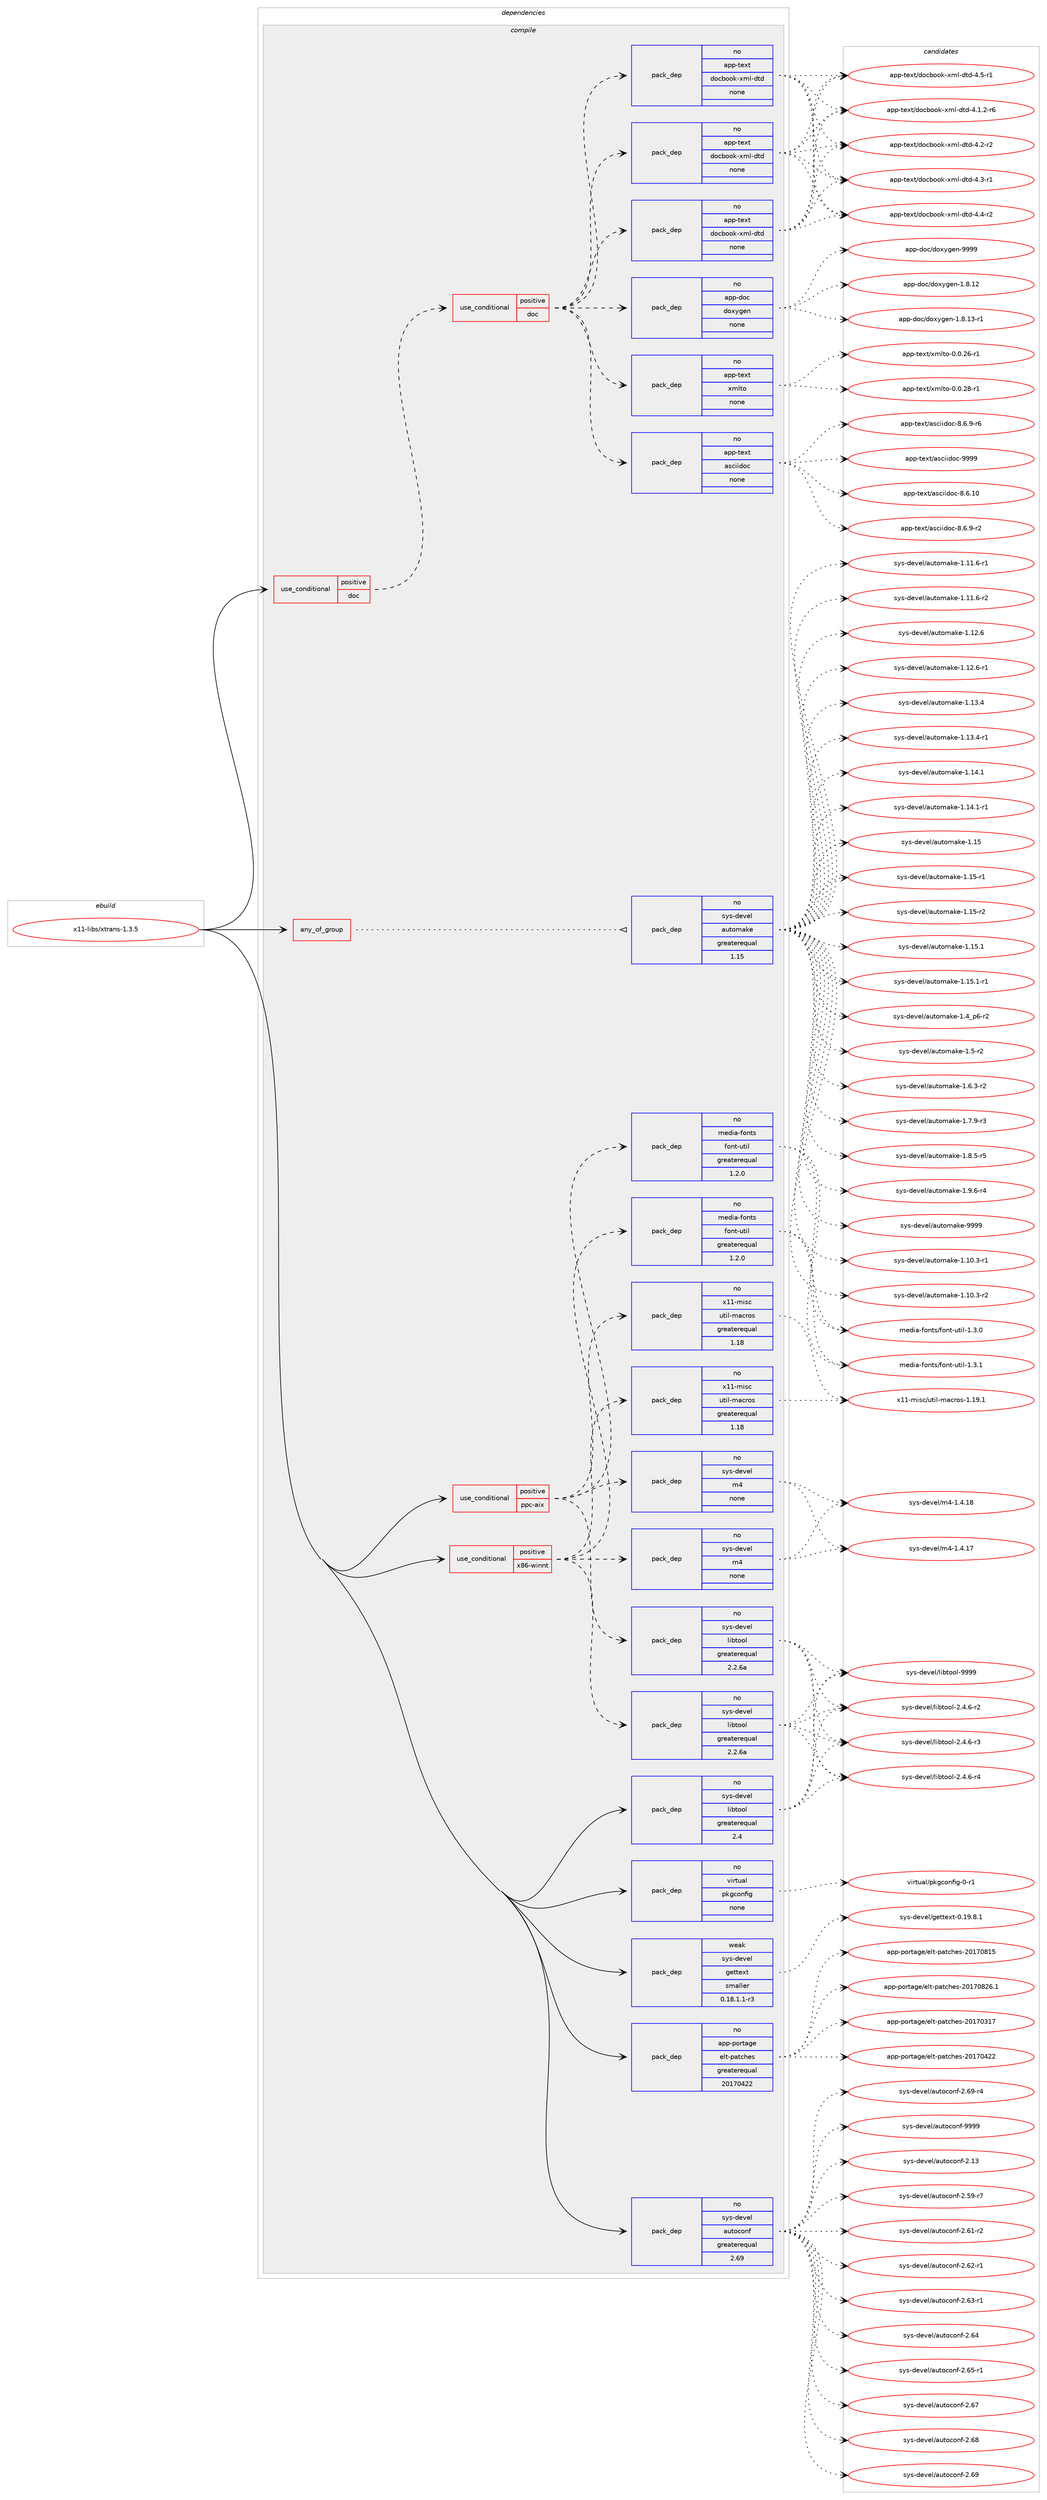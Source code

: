 digraph prolog {

# *************
# Graph options
# *************

newrank=true;
concentrate=true;
compound=true;
graph [rankdir=LR,fontname=Helvetica,fontsize=10,ranksep=1.5];#, ranksep=2.5, nodesep=0.2];
edge  [arrowhead=vee];
node  [fontname=Helvetica,fontsize=10];

# **********
# The ebuild
# **********

subgraph cluster_leftcol {
color=gray;
rank=same;
label=<<i>ebuild</i>>;
id [label="x11-libs/xtrans-1.3.5", color=red, width=4, href="../x11-libs/xtrans-1.3.5.svg"];
}

# ****************
# The dependencies
# ****************

subgraph cluster_midcol {
color=gray;
label=<<i>dependencies</i>>;
subgraph cluster_compile {
fillcolor="#eeeeee";
style=filled;
label=<<i>compile</i>>;
subgraph any9430 {
dependency521445 [label=<<TABLE BORDER="0" CELLBORDER="1" CELLSPACING="0" CELLPADDING="4"><TR><TD CELLPADDING="10">any_of_group</TD></TR></TABLE>>, shape=none, color=red];subgraph pack388666 {
dependency521446 [label=<<TABLE BORDER="0" CELLBORDER="1" CELLSPACING="0" CELLPADDING="4" WIDTH="220"><TR><TD ROWSPAN="6" CELLPADDING="30">pack_dep</TD></TR><TR><TD WIDTH="110">no</TD></TR><TR><TD>sys-devel</TD></TR><TR><TD>automake</TD></TR><TR><TD>greaterequal</TD></TR><TR><TD>1.15</TD></TR></TABLE>>, shape=none, color=blue];
}
dependency521445:e -> dependency521446:w [weight=20,style="dotted",arrowhead="oinv"];
}
id:e -> dependency521445:w [weight=20,style="solid",arrowhead="vee"];
subgraph cond123006 {
dependency521447 [label=<<TABLE BORDER="0" CELLBORDER="1" CELLSPACING="0" CELLPADDING="4"><TR><TD ROWSPAN="3" CELLPADDING="10">use_conditional</TD></TR><TR><TD>positive</TD></TR><TR><TD>doc</TD></TR></TABLE>>, shape=none, color=red];
subgraph cond123007 {
dependency521448 [label=<<TABLE BORDER="0" CELLBORDER="1" CELLSPACING="0" CELLPADDING="4"><TR><TD ROWSPAN="3" CELLPADDING="10">use_conditional</TD></TR><TR><TD>positive</TD></TR><TR><TD>doc</TD></TR></TABLE>>, shape=none, color=red];
subgraph pack388667 {
dependency521449 [label=<<TABLE BORDER="0" CELLBORDER="1" CELLSPACING="0" CELLPADDING="4" WIDTH="220"><TR><TD ROWSPAN="6" CELLPADDING="30">pack_dep</TD></TR><TR><TD WIDTH="110">no</TD></TR><TR><TD>app-text</TD></TR><TR><TD>asciidoc</TD></TR><TR><TD>none</TD></TR><TR><TD></TD></TR></TABLE>>, shape=none, color=blue];
}
dependency521448:e -> dependency521449:w [weight=20,style="dashed",arrowhead="vee"];
subgraph pack388668 {
dependency521450 [label=<<TABLE BORDER="0" CELLBORDER="1" CELLSPACING="0" CELLPADDING="4" WIDTH="220"><TR><TD ROWSPAN="6" CELLPADDING="30">pack_dep</TD></TR><TR><TD WIDTH="110">no</TD></TR><TR><TD>app-text</TD></TR><TR><TD>xmlto</TD></TR><TR><TD>none</TD></TR><TR><TD></TD></TR></TABLE>>, shape=none, color=blue];
}
dependency521448:e -> dependency521450:w [weight=20,style="dashed",arrowhead="vee"];
subgraph pack388669 {
dependency521451 [label=<<TABLE BORDER="0" CELLBORDER="1" CELLSPACING="0" CELLPADDING="4" WIDTH="220"><TR><TD ROWSPAN="6" CELLPADDING="30">pack_dep</TD></TR><TR><TD WIDTH="110">no</TD></TR><TR><TD>app-doc</TD></TR><TR><TD>doxygen</TD></TR><TR><TD>none</TD></TR><TR><TD></TD></TR></TABLE>>, shape=none, color=blue];
}
dependency521448:e -> dependency521451:w [weight=20,style="dashed",arrowhead="vee"];
subgraph pack388670 {
dependency521452 [label=<<TABLE BORDER="0" CELLBORDER="1" CELLSPACING="0" CELLPADDING="4" WIDTH="220"><TR><TD ROWSPAN="6" CELLPADDING="30">pack_dep</TD></TR><TR><TD WIDTH="110">no</TD></TR><TR><TD>app-text</TD></TR><TR><TD>docbook-xml-dtd</TD></TR><TR><TD>none</TD></TR><TR><TD></TD></TR></TABLE>>, shape=none, color=blue];
}
dependency521448:e -> dependency521452:w [weight=20,style="dashed",arrowhead="vee"];
subgraph pack388671 {
dependency521453 [label=<<TABLE BORDER="0" CELLBORDER="1" CELLSPACING="0" CELLPADDING="4" WIDTH="220"><TR><TD ROWSPAN="6" CELLPADDING="30">pack_dep</TD></TR><TR><TD WIDTH="110">no</TD></TR><TR><TD>app-text</TD></TR><TR><TD>docbook-xml-dtd</TD></TR><TR><TD>none</TD></TR><TR><TD></TD></TR></TABLE>>, shape=none, color=blue];
}
dependency521448:e -> dependency521453:w [weight=20,style="dashed",arrowhead="vee"];
subgraph pack388672 {
dependency521454 [label=<<TABLE BORDER="0" CELLBORDER="1" CELLSPACING="0" CELLPADDING="4" WIDTH="220"><TR><TD ROWSPAN="6" CELLPADDING="30">pack_dep</TD></TR><TR><TD WIDTH="110">no</TD></TR><TR><TD>app-text</TD></TR><TR><TD>docbook-xml-dtd</TD></TR><TR><TD>none</TD></TR><TR><TD></TD></TR></TABLE>>, shape=none, color=blue];
}
dependency521448:e -> dependency521454:w [weight=20,style="dashed",arrowhead="vee"];
}
dependency521447:e -> dependency521448:w [weight=20,style="dashed",arrowhead="vee"];
}
id:e -> dependency521447:w [weight=20,style="solid",arrowhead="vee"];
subgraph cond123008 {
dependency521455 [label=<<TABLE BORDER="0" CELLBORDER="1" CELLSPACING="0" CELLPADDING="4"><TR><TD ROWSPAN="3" CELLPADDING="10">use_conditional</TD></TR><TR><TD>positive</TD></TR><TR><TD>ppc-aix</TD></TR></TABLE>>, shape=none, color=red];
subgraph pack388673 {
dependency521456 [label=<<TABLE BORDER="0" CELLBORDER="1" CELLSPACING="0" CELLPADDING="4" WIDTH="220"><TR><TD ROWSPAN="6" CELLPADDING="30">pack_dep</TD></TR><TR><TD WIDTH="110">no</TD></TR><TR><TD>sys-devel</TD></TR><TR><TD>libtool</TD></TR><TR><TD>greaterequal</TD></TR><TR><TD>2.2.6a</TD></TR></TABLE>>, shape=none, color=blue];
}
dependency521455:e -> dependency521456:w [weight=20,style="dashed",arrowhead="vee"];
subgraph pack388674 {
dependency521457 [label=<<TABLE BORDER="0" CELLBORDER="1" CELLSPACING="0" CELLPADDING="4" WIDTH="220"><TR><TD ROWSPAN="6" CELLPADDING="30">pack_dep</TD></TR><TR><TD WIDTH="110">no</TD></TR><TR><TD>sys-devel</TD></TR><TR><TD>m4</TD></TR><TR><TD>none</TD></TR><TR><TD></TD></TR></TABLE>>, shape=none, color=blue];
}
dependency521455:e -> dependency521457:w [weight=20,style="dashed",arrowhead="vee"];
subgraph pack388675 {
dependency521458 [label=<<TABLE BORDER="0" CELLBORDER="1" CELLSPACING="0" CELLPADDING="4" WIDTH="220"><TR><TD ROWSPAN="6" CELLPADDING="30">pack_dep</TD></TR><TR><TD WIDTH="110">no</TD></TR><TR><TD>x11-misc</TD></TR><TR><TD>util-macros</TD></TR><TR><TD>greaterequal</TD></TR><TR><TD>1.18</TD></TR></TABLE>>, shape=none, color=blue];
}
dependency521455:e -> dependency521458:w [weight=20,style="dashed",arrowhead="vee"];
subgraph pack388676 {
dependency521459 [label=<<TABLE BORDER="0" CELLBORDER="1" CELLSPACING="0" CELLPADDING="4" WIDTH="220"><TR><TD ROWSPAN="6" CELLPADDING="30">pack_dep</TD></TR><TR><TD WIDTH="110">no</TD></TR><TR><TD>media-fonts</TD></TR><TR><TD>font-util</TD></TR><TR><TD>greaterequal</TD></TR><TR><TD>1.2.0</TD></TR></TABLE>>, shape=none, color=blue];
}
dependency521455:e -> dependency521459:w [weight=20,style="dashed",arrowhead="vee"];
}
id:e -> dependency521455:w [weight=20,style="solid",arrowhead="vee"];
subgraph cond123009 {
dependency521460 [label=<<TABLE BORDER="0" CELLBORDER="1" CELLSPACING="0" CELLPADDING="4"><TR><TD ROWSPAN="3" CELLPADDING="10">use_conditional</TD></TR><TR><TD>positive</TD></TR><TR><TD>x86-winnt</TD></TR></TABLE>>, shape=none, color=red];
subgraph pack388677 {
dependency521461 [label=<<TABLE BORDER="0" CELLBORDER="1" CELLSPACING="0" CELLPADDING="4" WIDTH="220"><TR><TD ROWSPAN="6" CELLPADDING="30">pack_dep</TD></TR><TR><TD WIDTH="110">no</TD></TR><TR><TD>sys-devel</TD></TR><TR><TD>libtool</TD></TR><TR><TD>greaterequal</TD></TR><TR><TD>2.2.6a</TD></TR></TABLE>>, shape=none, color=blue];
}
dependency521460:e -> dependency521461:w [weight=20,style="dashed",arrowhead="vee"];
subgraph pack388678 {
dependency521462 [label=<<TABLE BORDER="0" CELLBORDER="1" CELLSPACING="0" CELLPADDING="4" WIDTH="220"><TR><TD ROWSPAN="6" CELLPADDING="30">pack_dep</TD></TR><TR><TD WIDTH="110">no</TD></TR><TR><TD>sys-devel</TD></TR><TR><TD>m4</TD></TR><TR><TD>none</TD></TR><TR><TD></TD></TR></TABLE>>, shape=none, color=blue];
}
dependency521460:e -> dependency521462:w [weight=20,style="dashed",arrowhead="vee"];
subgraph pack388679 {
dependency521463 [label=<<TABLE BORDER="0" CELLBORDER="1" CELLSPACING="0" CELLPADDING="4" WIDTH="220"><TR><TD ROWSPAN="6" CELLPADDING="30">pack_dep</TD></TR><TR><TD WIDTH="110">no</TD></TR><TR><TD>x11-misc</TD></TR><TR><TD>util-macros</TD></TR><TR><TD>greaterequal</TD></TR><TR><TD>1.18</TD></TR></TABLE>>, shape=none, color=blue];
}
dependency521460:e -> dependency521463:w [weight=20,style="dashed",arrowhead="vee"];
subgraph pack388680 {
dependency521464 [label=<<TABLE BORDER="0" CELLBORDER="1" CELLSPACING="0" CELLPADDING="4" WIDTH="220"><TR><TD ROWSPAN="6" CELLPADDING="30">pack_dep</TD></TR><TR><TD WIDTH="110">no</TD></TR><TR><TD>media-fonts</TD></TR><TR><TD>font-util</TD></TR><TR><TD>greaterequal</TD></TR><TR><TD>1.2.0</TD></TR></TABLE>>, shape=none, color=blue];
}
dependency521460:e -> dependency521464:w [weight=20,style="dashed",arrowhead="vee"];
}
id:e -> dependency521460:w [weight=20,style="solid",arrowhead="vee"];
subgraph pack388681 {
dependency521465 [label=<<TABLE BORDER="0" CELLBORDER="1" CELLSPACING="0" CELLPADDING="4" WIDTH="220"><TR><TD ROWSPAN="6" CELLPADDING="30">pack_dep</TD></TR><TR><TD WIDTH="110">no</TD></TR><TR><TD>app-portage</TD></TR><TR><TD>elt-patches</TD></TR><TR><TD>greaterequal</TD></TR><TR><TD>20170422</TD></TR></TABLE>>, shape=none, color=blue];
}
id:e -> dependency521465:w [weight=20,style="solid",arrowhead="vee"];
subgraph pack388682 {
dependency521466 [label=<<TABLE BORDER="0" CELLBORDER="1" CELLSPACING="0" CELLPADDING="4" WIDTH="220"><TR><TD ROWSPAN="6" CELLPADDING="30">pack_dep</TD></TR><TR><TD WIDTH="110">no</TD></TR><TR><TD>sys-devel</TD></TR><TR><TD>autoconf</TD></TR><TR><TD>greaterequal</TD></TR><TR><TD>2.69</TD></TR></TABLE>>, shape=none, color=blue];
}
id:e -> dependency521466:w [weight=20,style="solid",arrowhead="vee"];
subgraph pack388683 {
dependency521467 [label=<<TABLE BORDER="0" CELLBORDER="1" CELLSPACING="0" CELLPADDING="4" WIDTH="220"><TR><TD ROWSPAN="6" CELLPADDING="30">pack_dep</TD></TR><TR><TD WIDTH="110">no</TD></TR><TR><TD>sys-devel</TD></TR><TR><TD>libtool</TD></TR><TR><TD>greaterequal</TD></TR><TR><TD>2.4</TD></TR></TABLE>>, shape=none, color=blue];
}
id:e -> dependency521467:w [weight=20,style="solid",arrowhead="vee"];
subgraph pack388684 {
dependency521468 [label=<<TABLE BORDER="0" CELLBORDER="1" CELLSPACING="0" CELLPADDING="4" WIDTH="220"><TR><TD ROWSPAN="6" CELLPADDING="30">pack_dep</TD></TR><TR><TD WIDTH="110">no</TD></TR><TR><TD>virtual</TD></TR><TR><TD>pkgconfig</TD></TR><TR><TD>none</TD></TR><TR><TD></TD></TR></TABLE>>, shape=none, color=blue];
}
id:e -> dependency521468:w [weight=20,style="solid",arrowhead="vee"];
subgraph pack388685 {
dependency521469 [label=<<TABLE BORDER="0" CELLBORDER="1" CELLSPACING="0" CELLPADDING="4" WIDTH="220"><TR><TD ROWSPAN="6" CELLPADDING="30">pack_dep</TD></TR><TR><TD WIDTH="110">weak</TD></TR><TR><TD>sys-devel</TD></TR><TR><TD>gettext</TD></TR><TR><TD>smaller</TD></TR><TR><TD>0.18.1.1-r3</TD></TR></TABLE>>, shape=none, color=blue];
}
id:e -> dependency521469:w [weight=20,style="solid",arrowhead="vee"];
}
subgraph cluster_compileandrun {
fillcolor="#eeeeee";
style=filled;
label=<<i>compile and run</i>>;
}
subgraph cluster_run {
fillcolor="#eeeeee";
style=filled;
label=<<i>run</i>>;
}
}

# **************
# The candidates
# **************

subgraph cluster_choices {
rank=same;
color=gray;
label=<<i>candidates</i>>;

subgraph choice388666 {
color=black;
nodesep=1;
choice11512111545100101118101108479711711611110997107101454946494846514511449 [label="sys-devel/automake-1.10.3-r1", color=red, width=4,href="../sys-devel/automake-1.10.3-r1.svg"];
choice11512111545100101118101108479711711611110997107101454946494846514511450 [label="sys-devel/automake-1.10.3-r2", color=red, width=4,href="../sys-devel/automake-1.10.3-r2.svg"];
choice11512111545100101118101108479711711611110997107101454946494946544511449 [label="sys-devel/automake-1.11.6-r1", color=red, width=4,href="../sys-devel/automake-1.11.6-r1.svg"];
choice11512111545100101118101108479711711611110997107101454946494946544511450 [label="sys-devel/automake-1.11.6-r2", color=red, width=4,href="../sys-devel/automake-1.11.6-r2.svg"];
choice1151211154510010111810110847971171161111099710710145494649504654 [label="sys-devel/automake-1.12.6", color=red, width=4,href="../sys-devel/automake-1.12.6.svg"];
choice11512111545100101118101108479711711611110997107101454946495046544511449 [label="sys-devel/automake-1.12.6-r1", color=red, width=4,href="../sys-devel/automake-1.12.6-r1.svg"];
choice1151211154510010111810110847971171161111099710710145494649514652 [label="sys-devel/automake-1.13.4", color=red, width=4,href="../sys-devel/automake-1.13.4.svg"];
choice11512111545100101118101108479711711611110997107101454946495146524511449 [label="sys-devel/automake-1.13.4-r1", color=red, width=4,href="../sys-devel/automake-1.13.4-r1.svg"];
choice1151211154510010111810110847971171161111099710710145494649524649 [label="sys-devel/automake-1.14.1", color=red, width=4,href="../sys-devel/automake-1.14.1.svg"];
choice11512111545100101118101108479711711611110997107101454946495246494511449 [label="sys-devel/automake-1.14.1-r1", color=red, width=4,href="../sys-devel/automake-1.14.1-r1.svg"];
choice115121115451001011181011084797117116111109971071014549464953 [label="sys-devel/automake-1.15", color=red, width=4,href="../sys-devel/automake-1.15.svg"];
choice1151211154510010111810110847971171161111099710710145494649534511449 [label="sys-devel/automake-1.15-r1", color=red, width=4,href="../sys-devel/automake-1.15-r1.svg"];
choice1151211154510010111810110847971171161111099710710145494649534511450 [label="sys-devel/automake-1.15-r2", color=red, width=4,href="../sys-devel/automake-1.15-r2.svg"];
choice1151211154510010111810110847971171161111099710710145494649534649 [label="sys-devel/automake-1.15.1", color=red, width=4,href="../sys-devel/automake-1.15.1.svg"];
choice11512111545100101118101108479711711611110997107101454946495346494511449 [label="sys-devel/automake-1.15.1-r1", color=red, width=4,href="../sys-devel/automake-1.15.1-r1.svg"];
choice115121115451001011181011084797117116111109971071014549465295112544511450 [label="sys-devel/automake-1.4_p6-r2", color=red, width=4,href="../sys-devel/automake-1.4_p6-r2.svg"];
choice11512111545100101118101108479711711611110997107101454946534511450 [label="sys-devel/automake-1.5-r2", color=red, width=4,href="../sys-devel/automake-1.5-r2.svg"];
choice115121115451001011181011084797117116111109971071014549465446514511450 [label="sys-devel/automake-1.6.3-r2", color=red, width=4,href="../sys-devel/automake-1.6.3-r2.svg"];
choice115121115451001011181011084797117116111109971071014549465546574511451 [label="sys-devel/automake-1.7.9-r3", color=red, width=4,href="../sys-devel/automake-1.7.9-r3.svg"];
choice115121115451001011181011084797117116111109971071014549465646534511453 [label="sys-devel/automake-1.8.5-r5", color=red, width=4,href="../sys-devel/automake-1.8.5-r5.svg"];
choice115121115451001011181011084797117116111109971071014549465746544511452 [label="sys-devel/automake-1.9.6-r4", color=red, width=4,href="../sys-devel/automake-1.9.6-r4.svg"];
choice115121115451001011181011084797117116111109971071014557575757 [label="sys-devel/automake-9999", color=red, width=4,href="../sys-devel/automake-9999.svg"];
dependency521446:e -> choice11512111545100101118101108479711711611110997107101454946494846514511449:w [style=dotted,weight="100"];
dependency521446:e -> choice11512111545100101118101108479711711611110997107101454946494846514511450:w [style=dotted,weight="100"];
dependency521446:e -> choice11512111545100101118101108479711711611110997107101454946494946544511449:w [style=dotted,weight="100"];
dependency521446:e -> choice11512111545100101118101108479711711611110997107101454946494946544511450:w [style=dotted,weight="100"];
dependency521446:e -> choice1151211154510010111810110847971171161111099710710145494649504654:w [style=dotted,weight="100"];
dependency521446:e -> choice11512111545100101118101108479711711611110997107101454946495046544511449:w [style=dotted,weight="100"];
dependency521446:e -> choice1151211154510010111810110847971171161111099710710145494649514652:w [style=dotted,weight="100"];
dependency521446:e -> choice11512111545100101118101108479711711611110997107101454946495146524511449:w [style=dotted,weight="100"];
dependency521446:e -> choice1151211154510010111810110847971171161111099710710145494649524649:w [style=dotted,weight="100"];
dependency521446:e -> choice11512111545100101118101108479711711611110997107101454946495246494511449:w [style=dotted,weight="100"];
dependency521446:e -> choice115121115451001011181011084797117116111109971071014549464953:w [style=dotted,weight="100"];
dependency521446:e -> choice1151211154510010111810110847971171161111099710710145494649534511449:w [style=dotted,weight="100"];
dependency521446:e -> choice1151211154510010111810110847971171161111099710710145494649534511450:w [style=dotted,weight="100"];
dependency521446:e -> choice1151211154510010111810110847971171161111099710710145494649534649:w [style=dotted,weight="100"];
dependency521446:e -> choice11512111545100101118101108479711711611110997107101454946495346494511449:w [style=dotted,weight="100"];
dependency521446:e -> choice115121115451001011181011084797117116111109971071014549465295112544511450:w [style=dotted,weight="100"];
dependency521446:e -> choice11512111545100101118101108479711711611110997107101454946534511450:w [style=dotted,weight="100"];
dependency521446:e -> choice115121115451001011181011084797117116111109971071014549465446514511450:w [style=dotted,weight="100"];
dependency521446:e -> choice115121115451001011181011084797117116111109971071014549465546574511451:w [style=dotted,weight="100"];
dependency521446:e -> choice115121115451001011181011084797117116111109971071014549465646534511453:w [style=dotted,weight="100"];
dependency521446:e -> choice115121115451001011181011084797117116111109971071014549465746544511452:w [style=dotted,weight="100"];
dependency521446:e -> choice115121115451001011181011084797117116111109971071014557575757:w [style=dotted,weight="100"];
}
subgraph choice388667 {
color=black;
nodesep=1;
choice97112112451161011201164797115991051051001119945564654464948 [label="app-text/asciidoc-8.6.10", color=red, width=4,href="../app-text/asciidoc-8.6.10.svg"];
choice9711211245116101120116479711599105105100111994556465446574511450 [label="app-text/asciidoc-8.6.9-r2", color=red, width=4,href="../app-text/asciidoc-8.6.9-r2.svg"];
choice9711211245116101120116479711599105105100111994556465446574511454 [label="app-text/asciidoc-8.6.9-r6", color=red, width=4,href="../app-text/asciidoc-8.6.9-r6.svg"];
choice9711211245116101120116479711599105105100111994557575757 [label="app-text/asciidoc-9999", color=red, width=4,href="../app-text/asciidoc-9999.svg"];
dependency521449:e -> choice97112112451161011201164797115991051051001119945564654464948:w [style=dotted,weight="100"];
dependency521449:e -> choice9711211245116101120116479711599105105100111994556465446574511450:w [style=dotted,weight="100"];
dependency521449:e -> choice9711211245116101120116479711599105105100111994556465446574511454:w [style=dotted,weight="100"];
dependency521449:e -> choice9711211245116101120116479711599105105100111994557575757:w [style=dotted,weight="100"];
}
subgraph choice388668 {
color=black;
nodesep=1;
choice971121124511610112011647120109108116111454846484650544511449 [label="app-text/xmlto-0.0.26-r1", color=red, width=4,href="../app-text/xmlto-0.0.26-r1.svg"];
choice971121124511610112011647120109108116111454846484650564511449 [label="app-text/xmlto-0.0.28-r1", color=red, width=4,href="../app-text/xmlto-0.0.28-r1.svg"];
dependency521450:e -> choice971121124511610112011647120109108116111454846484650544511449:w [style=dotted,weight="100"];
dependency521450:e -> choice971121124511610112011647120109108116111454846484650564511449:w [style=dotted,weight="100"];
}
subgraph choice388669 {
color=black;
nodesep=1;
choice9711211245100111994710011112012110310111045494656464950 [label="app-doc/doxygen-1.8.12", color=red, width=4,href="../app-doc/doxygen-1.8.12.svg"];
choice97112112451001119947100111120121103101110454946564649514511449 [label="app-doc/doxygen-1.8.13-r1", color=red, width=4,href="../app-doc/doxygen-1.8.13-r1.svg"];
choice971121124510011199471001111201211031011104557575757 [label="app-doc/doxygen-9999", color=red, width=4,href="../app-doc/doxygen-9999.svg"];
dependency521451:e -> choice9711211245100111994710011112012110310111045494656464950:w [style=dotted,weight="100"];
dependency521451:e -> choice97112112451001119947100111120121103101110454946564649514511449:w [style=dotted,weight="100"];
dependency521451:e -> choice971121124510011199471001111201211031011104557575757:w [style=dotted,weight="100"];
}
subgraph choice388670 {
color=black;
nodesep=1;
choice971121124511610112011647100111999811111110745120109108451001161004552464946504511454 [label="app-text/docbook-xml-dtd-4.1.2-r6", color=red, width=4,href="../app-text/docbook-xml-dtd-4.1.2-r6.svg"];
choice97112112451161011201164710011199981111111074512010910845100116100455246504511450 [label="app-text/docbook-xml-dtd-4.2-r2", color=red, width=4,href="../app-text/docbook-xml-dtd-4.2-r2.svg"];
choice97112112451161011201164710011199981111111074512010910845100116100455246514511449 [label="app-text/docbook-xml-dtd-4.3-r1", color=red, width=4,href="../app-text/docbook-xml-dtd-4.3-r1.svg"];
choice97112112451161011201164710011199981111111074512010910845100116100455246524511450 [label="app-text/docbook-xml-dtd-4.4-r2", color=red, width=4,href="../app-text/docbook-xml-dtd-4.4-r2.svg"];
choice97112112451161011201164710011199981111111074512010910845100116100455246534511449 [label="app-text/docbook-xml-dtd-4.5-r1", color=red, width=4,href="../app-text/docbook-xml-dtd-4.5-r1.svg"];
dependency521452:e -> choice971121124511610112011647100111999811111110745120109108451001161004552464946504511454:w [style=dotted,weight="100"];
dependency521452:e -> choice97112112451161011201164710011199981111111074512010910845100116100455246504511450:w [style=dotted,weight="100"];
dependency521452:e -> choice97112112451161011201164710011199981111111074512010910845100116100455246514511449:w [style=dotted,weight="100"];
dependency521452:e -> choice97112112451161011201164710011199981111111074512010910845100116100455246524511450:w [style=dotted,weight="100"];
dependency521452:e -> choice97112112451161011201164710011199981111111074512010910845100116100455246534511449:w [style=dotted,weight="100"];
}
subgraph choice388671 {
color=black;
nodesep=1;
choice971121124511610112011647100111999811111110745120109108451001161004552464946504511454 [label="app-text/docbook-xml-dtd-4.1.2-r6", color=red, width=4,href="../app-text/docbook-xml-dtd-4.1.2-r6.svg"];
choice97112112451161011201164710011199981111111074512010910845100116100455246504511450 [label="app-text/docbook-xml-dtd-4.2-r2", color=red, width=4,href="../app-text/docbook-xml-dtd-4.2-r2.svg"];
choice97112112451161011201164710011199981111111074512010910845100116100455246514511449 [label="app-text/docbook-xml-dtd-4.3-r1", color=red, width=4,href="../app-text/docbook-xml-dtd-4.3-r1.svg"];
choice97112112451161011201164710011199981111111074512010910845100116100455246524511450 [label="app-text/docbook-xml-dtd-4.4-r2", color=red, width=4,href="../app-text/docbook-xml-dtd-4.4-r2.svg"];
choice97112112451161011201164710011199981111111074512010910845100116100455246534511449 [label="app-text/docbook-xml-dtd-4.5-r1", color=red, width=4,href="../app-text/docbook-xml-dtd-4.5-r1.svg"];
dependency521453:e -> choice971121124511610112011647100111999811111110745120109108451001161004552464946504511454:w [style=dotted,weight="100"];
dependency521453:e -> choice97112112451161011201164710011199981111111074512010910845100116100455246504511450:w [style=dotted,weight="100"];
dependency521453:e -> choice97112112451161011201164710011199981111111074512010910845100116100455246514511449:w [style=dotted,weight="100"];
dependency521453:e -> choice97112112451161011201164710011199981111111074512010910845100116100455246524511450:w [style=dotted,weight="100"];
dependency521453:e -> choice97112112451161011201164710011199981111111074512010910845100116100455246534511449:w [style=dotted,weight="100"];
}
subgraph choice388672 {
color=black;
nodesep=1;
choice971121124511610112011647100111999811111110745120109108451001161004552464946504511454 [label="app-text/docbook-xml-dtd-4.1.2-r6", color=red, width=4,href="../app-text/docbook-xml-dtd-4.1.2-r6.svg"];
choice97112112451161011201164710011199981111111074512010910845100116100455246504511450 [label="app-text/docbook-xml-dtd-4.2-r2", color=red, width=4,href="../app-text/docbook-xml-dtd-4.2-r2.svg"];
choice97112112451161011201164710011199981111111074512010910845100116100455246514511449 [label="app-text/docbook-xml-dtd-4.3-r1", color=red, width=4,href="../app-text/docbook-xml-dtd-4.3-r1.svg"];
choice97112112451161011201164710011199981111111074512010910845100116100455246524511450 [label="app-text/docbook-xml-dtd-4.4-r2", color=red, width=4,href="../app-text/docbook-xml-dtd-4.4-r2.svg"];
choice97112112451161011201164710011199981111111074512010910845100116100455246534511449 [label="app-text/docbook-xml-dtd-4.5-r1", color=red, width=4,href="../app-text/docbook-xml-dtd-4.5-r1.svg"];
dependency521454:e -> choice971121124511610112011647100111999811111110745120109108451001161004552464946504511454:w [style=dotted,weight="100"];
dependency521454:e -> choice97112112451161011201164710011199981111111074512010910845100116100455246504511450:w [style=dotted,weight="100"];
dependency521454:e -> choice97112112451161011201164710011199981111111074512010910845100116100455246514511449:w [style=dotted,weight="100"];
dependency521454:e -> choice97112112451161011201164710011199981111111074512010910845100116100455246524511450:w [style=dotted,weight="100"];
dependency521454:e -> choice97112112451161011201164710011199981111111074512010910845100116100455246534511449:w [style=dotted,weight="100"];
}
subgraph choice388673 {
color=black;
nodesep=1;
choice1151211154510010111810110847108105981161111111084550465246544511450 [label="sys-devel/libtool-2.4.6-r2", color=red, width=4,href="../sys-devel/libtool-2.4.6-r2.svg"];
choice1151211154510010111810110847108105981161111111084550465246544511451 [label="sys-devel/libtool-2.4.6-r3", color=red, width=4,href="../sys-devel/libtool-2.4.6-r3.svg"];
choice1151211154510010111810110847108105981161111111084550465246544511452 [label="sys-devel/libtool-2.4.6-r4", color=red, width=4,href="../sys-devel/libtool-2.4.6-r4.svg"];
choice1151211154510010111810110847108105981161111111084557575757 [label="sys-devel/libtool-9999", color=red, width=4,href="../sys-devel/libtool-9999.svg"];
dependency521456:e -> choice1151211154510010111810110847108105981161111111084550465246544511450:w [style=dotted,weight="100"];
dependency521456:e -> choice1151211154510010111810110847108105981161111111084550465246544511451:w [style=dotted,weight="100"];
dependency521456:e -> choice1151211154510010111810110847108105981161111111084550465246544511452:w [style=dotted,weight="100"];
dependency521456:e -> choice1151211154510010111810110847108105981161111111084557575757:w [style=dotted,weight="100"];
}
subgraph choice388674 {
color=black;
nodesep=1;
choice11512111545100101118101108471095245494652464955 [label="sys-devel/m4-1.4.17", color=red, width=4,href="../sys-devel/m4-1.4.17.svg"];
choice11512111545100101118101108471095245494652464956 [label="sys-devel/m4-1.4.18", color=red, width=4,href="../sys-devel/m4-1.4.18.svg"];
dependency521457:e -> choice11512111545100101118101108471095245494652464955:w [style=dotted,weight="100"];
dependency521457:e -> choice11512111545100101118101108471095245494652464956:w [style=dotted,weight="100"];
}
subgraph choice388675 {
color=black;
nodesep=1;
choice120494945109105115994711711610510845109979911411111545494649574649 [label="x11-misc/util-macros-1.19.1", color=red, width=4,href="../x11-misc/util-macros-1.19.1.svg"];
dependency521458:e -> choice120494945109105115994711711610510845109979911411111545494649574649:w [style=dotted,weight="100"];
}
subgraph choice388676 {
color=black;
nodesep=1;
choice10910110010597451021111101161154710211111011645117116105108454946514648 [label="media-fonts/font-util-1.3.0", color=red, width=4,href="../media-fonts/font-util-1.3.0.svg"];
choice10910110010597451021111101161154710211111011645117116105108454946514649 [label="media-fonts/font-util-1.3.1", color=red, width=4,href="../media-fonts/font-util-1.3.1.svg"];
dependency521459:e -> choice10910110010597451021111101161154710211111011645117116105108454946514648:w [style=dotted,weight="100"];
dependency521459:e -> choice10910110010597451021111101161154710211111011645117116105108454946514649:w [style=dotted,weight="100"];
}
subgraph choice388677 {
color=black;
nodesep=1;
choice1151211154510010111810110847108105981161111111084550465246544511450 [label="sys-devel/libtool-2.4.6-r2", color=red, width=4,href="../sys-devel/libtool-2.4.6-r2.svg"];
choice1151211154510010111810110847108105981161111111084550465246544511451 [label="sys-devel/libtool-2.4.6-r3", color=red, width=4,href="../sys-devel/libtool-2.4.6-r3.svg"];
choice1151211154510010111810110847108105981161111111084550465246544511452 [label="sys-devel/libtool-2.4.6-r4", color=red, width=4,href="../sys-devel/libtool-2.4.6-r4.svg"];
choice1151211154510010111810110847108105981161111111084557575757 [label="sys-devel/libtool-9999", color=red, width=4,href="../sys-devel/libtool-9999.svg"];
dependency521461:e -> choice1151211154510010111810110847108105981161111111084550465246544511450:w [style=dotted,weight="100"];
dependency521461:e -> choice1151211154510010111810110847108105981161111111084550465246544511451:w [style=dotted,weight="100"];
dependency521461:e -> choice1151211154510010111810110847108105981161111111084550465246544511452:w [style=dotted,weight="100"];
dependency521461:e -> choice1151211154510010111810110847108105981161111111084557575757:w [style=dotted,weight="100"];
}
subgraph choice388678 {
color=black;
nodesep=1;
choice11512111545100101118101108471095245494652464955 [label="sys-devel/m4-1.4.17", color=red, width=4,href="../sys-devel/m4-1.4.17.svg"];
choice11512111545100101118101108471095245494652464956 [label="sys-devel/m4-1.4.18", color=red, width=4,href="../sys-devel/m4-1.4.18.svg"];
dependency521462:e -> choice11512111545100101118101108471095245494652464955:w [style=dotted,weight="100"];
dependency521462:e -> choice11512111545100101118101108471095245494652464956:w [style=dotted,weight="100"];
}
subgraph choice388679 {
color=black;
nodesep=1;
choice120494945109105115994711711610510845109979911411111545494649574649 [label="x11-misc/util-macros-1.19.1", color=red, width=4,href="../x11-misc/util-macros-1.19.1.svg"];
dependency521463:e -> choice120494945109105115994711711610510845109979911411111545494649574649:w [style=dotted,weight="100"];
}
subgraph choice388680 {
color=black;
nodesep=1;
choice10910110010597451021111101161154710211111011645117116105108454946514648 [label="media-fonts/font-util-1.3.0", color=red, width=4,href="../media-fonts/font-util-1.3.0.svg"];
choice10910110010597451021111101161154710211111011645117116105108454946514649 [label="media-fonts/font-util-1.3.1", color=red, width=4,href="../media-fonts/font-util-1.3.1.svg"];
dependency521464:e -> choice10910110010597451021111101161154710211111011645117116105108454946514648:w [style=dotted,weight="100"];
dependency521464:e -> choice10910110010597451021111101161154710211111011645117116105108454946514649:w [style=dotted,weight="100"];
}
subgraph choice388681 {
color=black;
nodesep=1;
choice97112112451121111141169710310147101108116451129711699104101115455048495548514955 [label="app-portage/elt-patches-20170317", color=red, width=4,href="../app-portage/elt-patches-20170317.svg"];
choice97112112451121111141169710310147101108116451129711699104101115455048495548525050 [label="app-portage/elt-patches-20170422", color=red, width=4,href="../app-portage/elt-patches-20170422.svg"];
choice97112112451121111141169710310147101108116451129711699104101115455048495548564953 [label="app-portage/elt-patches-20170815", color=red, width=4,href="../app-portage/elt-patches-20170815.svg"];
choice971121124511211111411697103101471011081164511297116991041011154550484955485650544649 [label="app-portage/elt-patches-20170826.1", color=red, width=4,href="../app-portage/elt-patches-20170826.1.svg"];
dependency521465:e -> choice97112112451121111141169710310147101108116451129711699104101115455048495548514955:w [style=dotted,weight="100"];
dependency521465:e -> choice97112112451121111141169710310147101108116451129711699104101115455048495548525050:w [style=dotted,weight="100"];
dependency521465:e -> choice97112112451121111141169710310147101108116451129711699104101115455048495548564953:w [style=dotted,weight="100"];
dependency521465:e -> choice971121124511211111411697103101471011081164511297116991041011154550484955485650544649:w [style=dotted,weight="100"];
}
subgraph choice388682 {
color=black;
nodesep=1;
choice115121115451001011181011084797117116111991111101024550464951 [label="sys-devel/autoconf-2.13", color=red, width=4,href="../sys-devel/autoconf-2.13.svg"];
choice1151211154510010111810110847971171161119911111010245504653574511455 [label="sys-devel/autoconf-2.59-r7", color=red, width=4,href="../sys-devel/autoconf-2.59-r7.svg"];
choice1151211154510010111810110847971171161119911111010245504654494511450 [label="sys-devel/autoconf-2.61-r2", color=red, width=4,href="../sys-devel/autoconf-2.61-r2.svg"];
choice1151211154510010111810110847971171161119911111010245504654504511449 [label="sys-devel/autoconf-2.62-r1", color=red, width=4,href="../sys-devel/autoconf-2.62-r1.svg"];
choice1151211154510010111810110847971171161119911111010245504654514511449 [label="sys-devel/autoconf-2.63-r1", color=red, width=4,href="../sys-devel/autoconf-2.63-r1.svg"];
choice115121115451001011181011084797117116111991111101024550465452 [label="sys-devel/autoconf-2.64", color=red, width=4,href="../sys-devel/autoconf-2.64.svg"];
choice1151211154510010111810110847971171161119911111010245504654534511449 [label="sys-devel/autoconf-2.65-r1", color=red, width=4,href="../sys-devel/autoconf-2.65-r1.svg"];
choice115121115451001011181011084797117116111991111101024550465455 [label="sys-devel/autoconf-2.67", color=red, width=4,href="../sys-devel/autoconf-2.67.svg"];
choice115121115451001011181011084797117116111991111101024550465456 [label="sys-devel/autoconf-2.68", color=red, width=4,href="../sys-devel/autoconf-2.68.svg"];
choice115121115451001011181011084797117116111991111101024550465457 [label="sys-devel/autoconf-2.69", color=red, width=4,href="../sys-devel/autoconf-2.69.svg"];
choice1151211154510010111810110847971171161119911111010245504654574511452 [label="sys-devel/autoconf-2.69-r4", color=red, width=4,href="../sys-devel/autoconf-2.69-r4.svg"];
choice115121115451001011181011084797117116111991111101024557575757 [label="sys-devel/autoconf-9999", color=red, width=4,href="../sys-devel/autoconf-9999.svg"];
dependency521466:e -> choice115121115451001011181011084797117116111991111101024550464951:w [style=dotted,weight="100"];
dependency521466:e -> choice1151211154510010111810110847971171161119911111010245504653574511455:w [style=dotted,weight="100"];
dependency521466:e -> choice1151211154510010111810110847971171161119911111010245504654494511450:w [style=dotted,weight="100"];
dependency521466:e -> choice1151211154510010111810110847971171161119911111010245504654504511449:w [style=dotted,weight="100"];
dependency521466:e -> choice1151211154510010111810110847971171161119911111010245504654514511449:w [style=dotted,weight="100"];
dependency521466:e -> choice115121115451001011181011084797117116111991111101024550465452:w [style=dotted,weight="100"];
dependency521466:e -> choice1151211154510010111810110847971171161119911111010245504654534511449:w [style=dotted,weight="100"];
dependency521466:e -> choice115121115451001011181011084797117116111991111101024550465455:w [style=dotted,weight="100"];
dependency521466:e -> choice115121115451001011181011084797117116111991111101024550465456:w [style=dotted,weight="100"];
dependency521466:e -> choice115121115451001011181011084797117116111991111101024550465457:w [style=dotted,weight="100"];
dependency521466:e -> choice1151211154510010111810110847971171161119911111010245504654574511452:w [style=dotted,weight="100"];
dependency521466:e -> choice115121115451001011181011084797117116111991111101024557575757:w [style=dotted,weight="100"];
}
subgraph choice388683 {
color=black;
nodesep=1;
choice1151211154510010111810110847108105981161111111084550465246544511450 [label="sys-devel/libtool-2.4.6-r2", color=red, width=4,href="../sys-devel/libtool-2.4.6-r2.svg"];
choice1151211154510010111810110847108105981161111111084550465246544511451 [label="sys-devel/libtool-2.4.6-r3", color=red, width=4,href="../sys-devel/libtool-2.4.6-r3.svg"];
choice1151211154510010111810110847108105981161111111084550465246544511452 [label="sys-devel/libtool-2.4.6-r4", color=red, width=4,href="../sys-devel/libtool-2.4.6-r4.svg"];
choice1151211154510010111810110847108105981161111111084557575757 [label="sys-devel/libtool-9999", color=red, width=4,href="../sys-devel/libtool-9999.svg"];
dependency521467:e -> choice1151211154510010111810110847108105981161111111084550465246544511450:w [style=dotted,weight="100"];
dependency521467:e -> choice1151211154510010111810110847108105981161111111084550465246544511451:w [style=dotted,weight="100"];
dependency521467:e -> choice1151211154510010111810110847108105981161111111084550465246544511452:w [style=dotted,weight="100"];
dependency521467:e -> choice1151211154510010111810110847108105981161111111084557575757:w [style=dotted,weight="100"];
}
subgraph choice388684 {
color=black;
nodesep=1;
choice11810511411611797108471121071039911111010210510345484511449 [label="virtual/pkgconfig-0-r1", color=red, width=4,href="../virtual/pkgconfig-0-r1.svg"];
dependency521468:e -> choice11810511411611797108471121071039911111010210510345484511449:w [style=dotted,weight="100"];
}
subgraph choice388685 {
color=black;
nodesep=1;
choice1151211154510010111810110847103101116116101120116454846495746564649 [label="sys-devel/gettext-0.19.8.1", color=red, width=4,href="../sys-devel/gettext-0.19.8.1.svg"];
dependency521469:e -> choice1151211154510010111810110847103101116116101120116454846495746564649:w [style=dotted,weight="100"];
}
}

}
